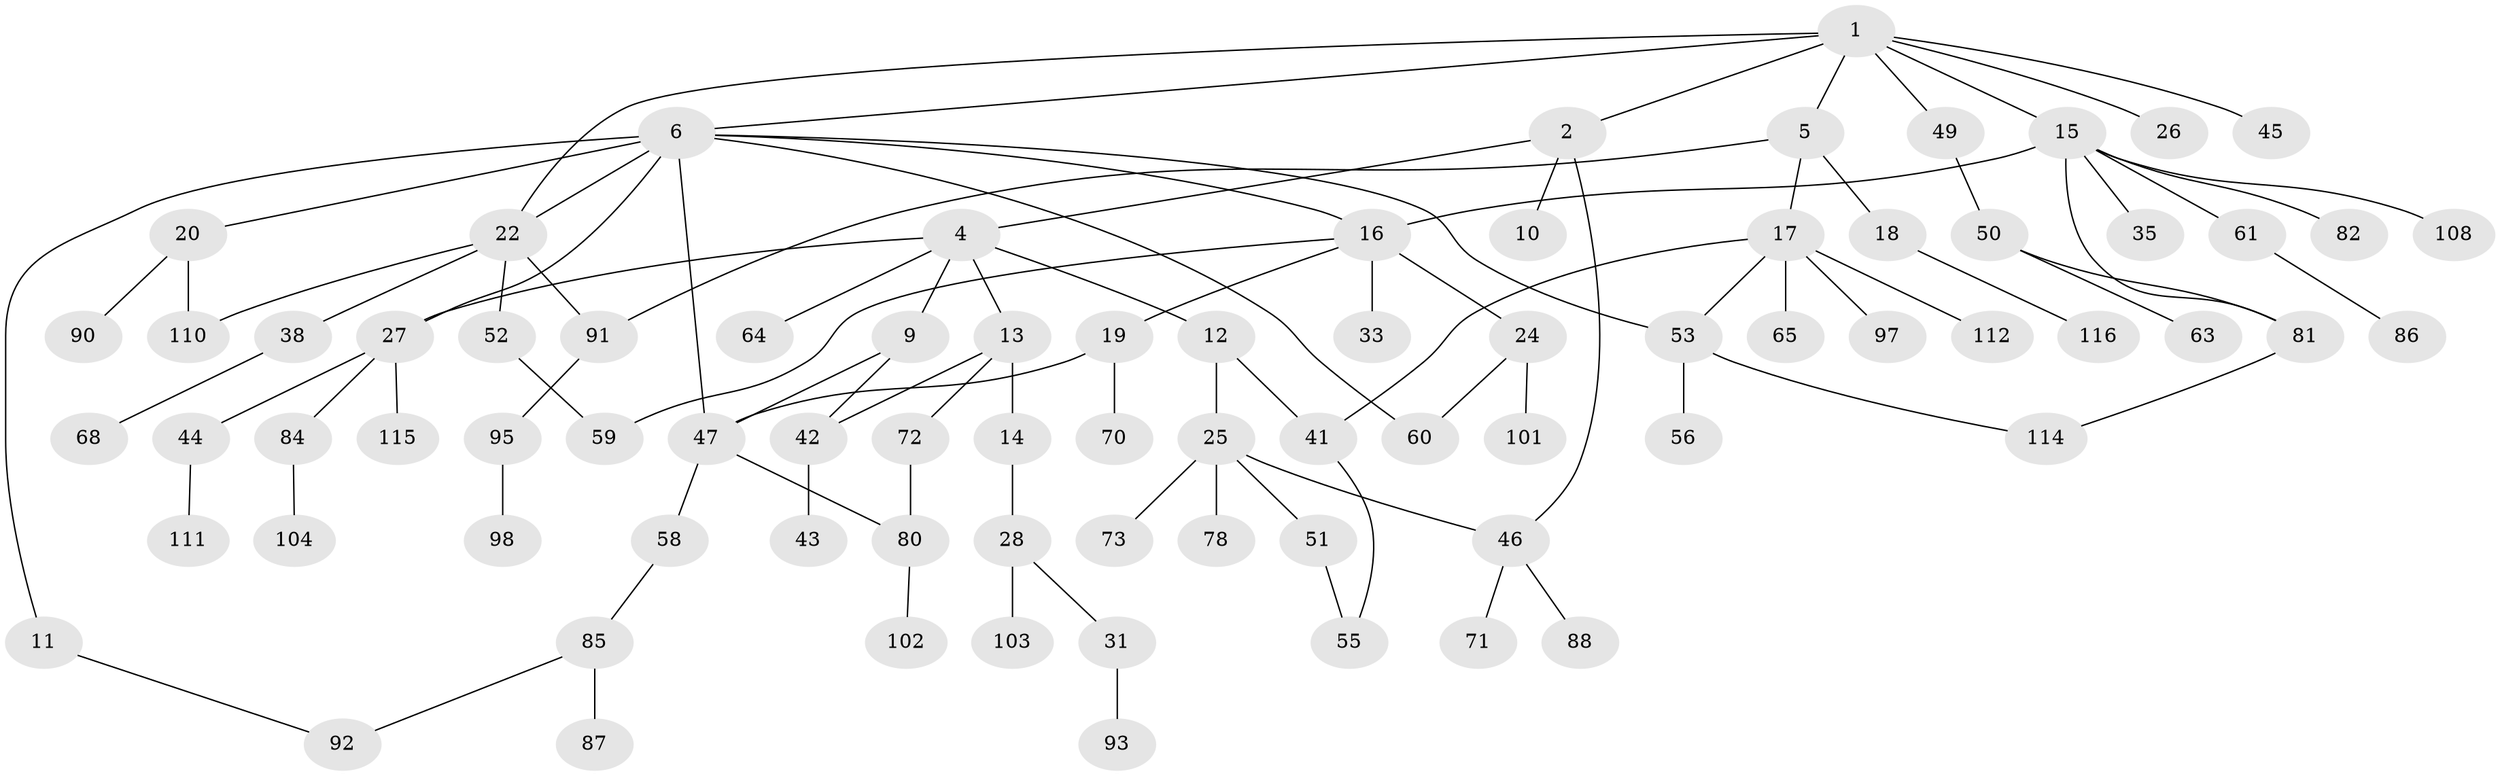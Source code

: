 // original degree distribution, {8: 0.008547008547008548, 4: 0.11965811965811966, 2: 0.29914529914529914, 7: 0.008547008547008548, 3: 0.13675213675213677, 1: 0.36752136752136755, 5: 0.05128205128205128, 6: 0.008547008547008548}
// Generated by graph-tools (version 1.1) at 2025/10/02/27/25 16:10:54]
// undirected, 80 vertices, 97 edges
graph export_dot {
graph [start="1"]
  node [color=gray90,style=filled];
  1 [super="+3"];
  2 [super="+48"];
  4 [super="+8"];
  5 [super="+30"];
  6 [super="+7"];
  9;
  10;
  11 [super="+34"];
  12 [super="+21"];
  13 [super="+54"];
  14 [super="+37"];
  15 [super="+23"];
  16 [super="+69"];
  17 [super="+106"];
  18 [super="+67"];
  19 [super="+96"];
  20 [super="+57"];
  22 [super="+40"];
  24 [super="+39"];
  25 [super="+36"];
  26;
  27 [super="+32"];
  28 [super="+29"];
  31;
  33;
  35;
  38;
  41 [super="+83"];
  42 [super="+74"];
  43;
  44;
  45;
  46 [super="+76"];
  47;
  49;
  50 [super="+62"];
  51 [super="+75"];
  52;
  53 [super="+99"];
  55;
  56;
  58 [super="+79"];
  59 [super="+105"];
  60 [super="+66"];
  61;
  63;
  64;
  65;
  68;
  70;
  71;
  72 [super="+77"];
  73;
  78;
  80 [super="+100"];
  81 [super="+94"];
  82;
  84;
  85 [super="+107"];
  86;
  87;
  88 [super="+89"];
  90;
  91 [super="+109"];
  92 [super="+113"];
  93;
  95;
  97;
  98;
  101;
  102;
  103;
  104;
  108;
  110;
  111;
  112 [super="+117"];
  114;
  115;
  116;
  1 -- 2;
  1 -- 5;
  1 -- 6;
  1 -- 15;
  1 -- 26;
  1 -- 45;
  1 -- 49;
  1 -- 22;
  2 -- 4;
  2 -- 10;
  2 -- 46;
  4 -- 13;
  4 -- 64;
  4 -- 9;
  4 -- 27;
  4 -- 12;
  5 -- 17;
  5 -- 18;
  5 -- 91;
  6 -- 11;
  6 -- 47;
  6 -- 20;
  6 -- 53;
  6 -- 22;
  6 -- 27;
  6 -- 60;
  6 -- 16;
  9 -- 47;
  9 -- 42;
  11 -- 92;
  12 -- 25;
  12 -- 41;
  13 -- 14;
  13 -- 42;
  13 -- 72;
  14 -- 28;
  15 -- 16;
  15 -- 35;
  15 -- 61;
  15 -- 81;
  15 -- 82;
  15 -- 108;
  16 -- 19;
  16 -- 24;
  16 -- 33;
  16 -- 59;
  17 -- 65;
  17 -- 97;
  17 -- 112;
  17 -- 41;
  17 -- 53;
  18 -- 116;
  19 -- 70;
  19 -- 47;
  20 -- 90;
  20 -- 110;
  22 -- 38;
  22 -- 52;
  22 -- 110;
  22 -- 91;
  24 -- 101;
  24 -- 60;
  25 -- 46;
  25 -- 51;
  25 -- 78;
  25 -- 73;
  27 -- 44;
  27 -- 84;
  27 -- 115;
  28 -- 31;
  28 -- 103;
  31 -- 93;
  38 -- 68;
  41 -- 55;
  42 -- 43;
  44 -- 111;
  46 -- 71;
  46 -- 88;
  47 -- 58;
  47 -- 80;
  49 -- 50;
  50 -- 63;
  50 -- 81;
  51 -- 55;
  52 -- 59;
  53 -- 56;
  53 -- 114;
  58 -- 85;
  61 -- 86;
  72 -- 80;
  80 -- 102;
  81 -- 114;
  84 -- 104;
  85 -- 87;
  85 -- 92;
  91 -- 95;
  95 -- 98;
}
